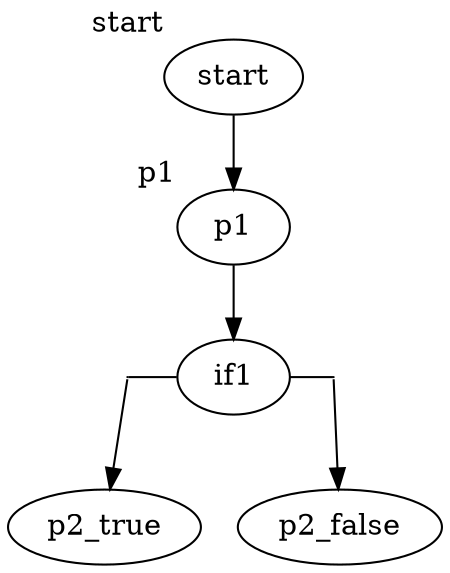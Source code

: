 digraph G {
  start -> p1
  p1 -> if1
  // if1 -> p2_true
  // if1 -> p2_false

  {
    node [shape=point, width=0]
    edge [dir=none]
    rank=same
    node_if1_true -> if1 [dir=none]
    if1 -> node_if1_false [dir=none]
  }

  node_if1_true -> p2_true
  node_if1_false -> p2_false

  start[xlabel="start"]
  p1[xlabel="p1"]

}
